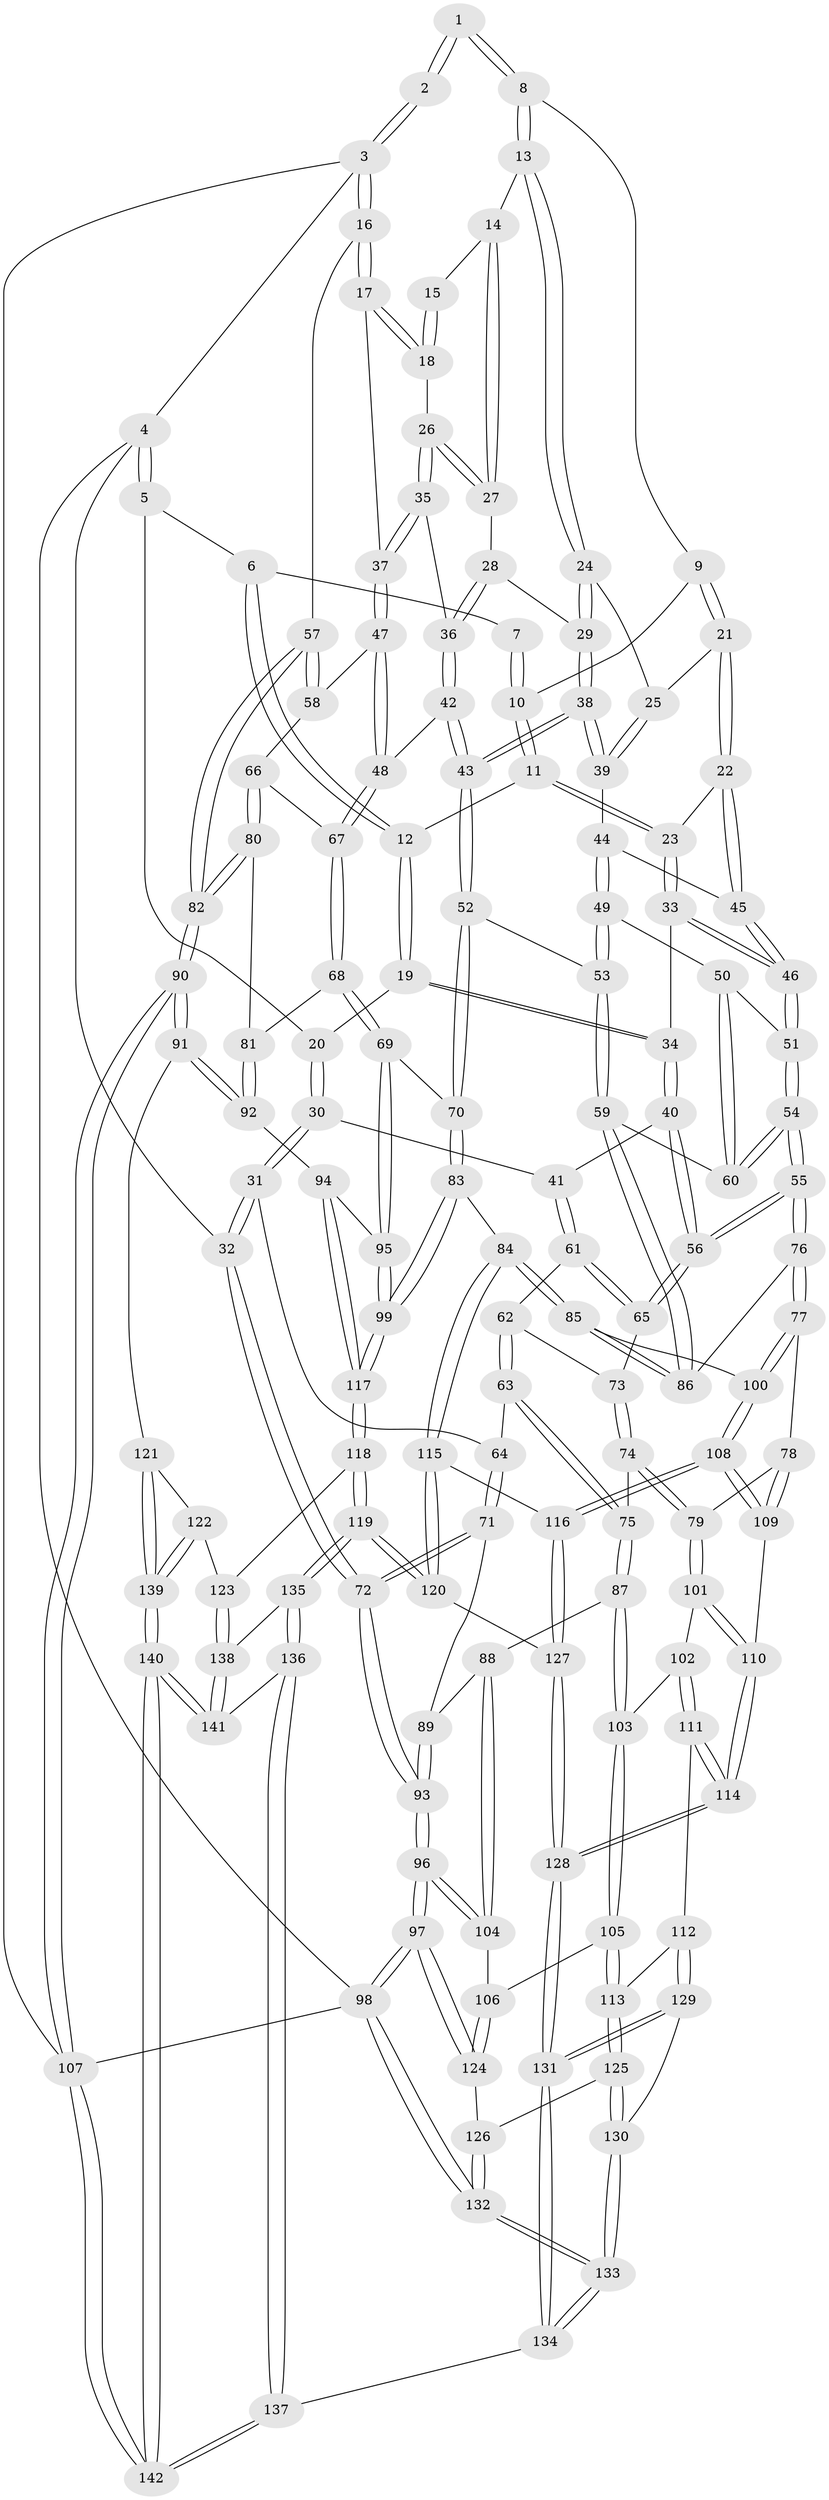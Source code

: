 // coarse degree distribution, {3: 0.09859154929577464, 4: 0.38028169014084506, 6: 0.08450704225352113, 5: 0.323943661971831, 7: 0.07042253521126761, 9: 0.014084507042253521, 2: 0.028169014084507043}
// Generated by graph-tools (version 1.1) at 2025/07/03/04/25 22:07:08]
// undirected, 142 vertices, 352 edges
graph export_dot {
graph [start="1"]
  node [color=gray90,style=filled];
  1 [pos="+0.5938907695579403+0"];
  2 [pos="+1+0"];
  3 [pos="+1+0"];
  4 [pos="+0+0"];
  5 [pos="+0.10411379398175533+0"];
  6 [pos="+0.32024609388061254+0"];
  7 [pos="+0.5399412257150704+0"];
  8 [pos="+0.6438248825104793+0.014717505854691412"];
  9 [pos="+0.5751643562580973+0.12254028260902011"];
  10 [pos="+0.5002767641145671+0.11703556574233047"];
  11 [pos="+0.4407834437844722+0.1427368127884069"];
  12 [pos="+0.4030281944738242+0.11574066486073763"];
  13 [pos="+0.7148467136071425+0.09690372311855301"];
  14 [pos="+0.8166872902115491+0.1030644413175279"];
  15 [pos="+0.9949028659842846+0"];
  16 [pos="+1+0.2473569519652214"];
  17 [pos="+1+0.23372506572412222"];
  18 [pos="+0.9417843855844826+0.14479293370659355"];
  19 [pos="+0.3381680229486904+0.18211313406716736"];
  20 [pos="+0.17797442150052642+0.06253336527292298"];
  21 [pos="+0.5741226552691276+0.20354143717092918"];
  22 [pos="+0.5698829115159502+0.20991195390054332"];
  23 [pos="+0.46865663972044325+0.20565098399295634"];
  24 [pos="+0.7146777467654682+0.09787532458347147"];
  25 [pos="+0.6523104443499658+0.1927452295405874"];
  26 [pos="+0.8618120223686769+0.16513886964347002"];
  27 [pos="+0.8349110123623875+0.13721192505744068"];
  28 [pos="+0.7823791628100294+0.1998169988390335"];
  29 [pos="+0.7433134496293605+0.22402711397137307"];
  30 [pos="+0.1787463283964677+0.2620473476480935"];
  31 [pos="+0.03850985059359381+0.3091929801897931"];
  32 [pos="+0+0.25929518065988283"];
  33 [pos="+0.4364460766685134+0.27238845964813074"];
  34 [pos="+0.3223657451711053+0.24084737219183677"];
  35 [pos="+0.8653234780844697+0.20577968745170125"];
  36 [pos="+0.8520676504437309+0.24017684355319593"];
  37 [pos="+1+0.24388439243229026"];
  38 [pos="+0.7331745267458167+0.2739763161174659"];
  39 [pos="+0.6940959607173494+0.2490475761437318"];
  40 [pos="+0.27630945239937765+0.27242005699401045"];
  41 [pos="+0.2021152222866529+0.27522359062718715"];
  42 [pos="+0.8320446326201376+0.31953149434400385"];
  43 [pos="+0.7553300532095245+0.33319827134441826"];
  44 [pos="+0.5813237476373467+0.261439333692845"];
  45 [pos="+0.5800851103349386+0.25879507405330443"];
  46 [pos="+0.44494093503648724+0.2994589810856682"];
  47 [pos="+0.8802236269988226+0.3392845060338351"];
  48 [pos="+0.8797538637478749+0.33941144848878574"];
  49 [pos="+0.5905083324213258+0.3212329355486588"];
  50 [pos="+0.5802346943579452+0.32577085866397093"];
  51 [pos="+0.4519337126162072+0.366697177086894"];
  52 [pos="+0.7098815388472804+0.3884646337195357"];
  53 [pos="+0.6882410387157557+0.388531380765984"];
  54 [pos="+0.4326248053736351+0.4121215865659813"];
  55 [pos="+0.4184450596303651+0.4260054984827869"];
  56 [pos="+0.37748184752803005+0.4100878024476343"];
  57 [pos="+1+0.37709375269061646"];
  58 [pos="+0.9717286074492724+0.37247889536007833"];
  59 [pos="+0.6001112456676662+0.45256626733778316"];
  60 [pos="+0.5441957199113097+0.4329262482686074"];
  61 [pos="+0.21710578089280505+0.3721072615505459"];
  62 [pos="+0.19736097265040833+0.4238252602974958"];
  63 [pos="+0.17229962541704888+0.4684141435585603"];
  64 [pos="+0.0596884072525447+0.35300094708669144"];
  65 [pos="+0.30899193361197447+0.4218427159010239"];
  66 [pos="+0.958678636651443+0.4495107423737346"];
  67 [pos="+0.8945396353045446+0.41574743509513895"];
  68 [pos="+0.8491711137842208+0.5037922957758331"];
  69 [pos="+0.8390160538949095+0.5100163568791475"];
  70 [pos="+0.7409814252166951+0.4647500172356181"];
  71 [pos="+0.06482672112814555+0.5023625570253488"];
  72 [pos="+0+0.35387859433909846"];
  73 [pos="+0.28605545015109407+0.4444805170836431"];
  74 [pos="+0.23377872673001343+0.524909926283709"];
  75 [pos="+0.17330839124419536+0.5087396871853488"];
  76 [pos="+0.41844322634878045+0.4277242526701551"];
  77 [pos="+0.40454731559328094+0.5168647312081093"];
  78 [pos="+0.3689854126730912+0.5543335525712971"];
  79 [pos="+0.29627554463642924+0.573305446975055"];
  80 [pos="+0.9899181354737456+0.478821545825757"];
  81 [pos="+0.9438858492202581+0.5141012997823317"];
  82 [pos="+1+0.47658897372886017"];
  83 [pos="+0.6724264775425556+0.618479924520197"];
  84 [pos="+0.5963390762688819+0.610025260850129"];
  85 [pos="+0.5861685362236991+0.6000428308768541"];
  86 [pos="+0.582307602736107+0.532214909783483"];
  87 [pos="+0.12931685560454573+0.540337081718149"];
  88 [pos="+0.10234480107495632+0.5372125701435229"];
  89 [pos="+0.06660854016024387+0.5051901131136914"];
  90 [pos="+1+0.8031052345733913"];
  91 [pos="+1+0.7864047133424661"];
  92 [pos="+0.9472473599823552+0.6520437560697621"];
  93 [pos="+0+0.597320289530471"];
  94 [pos="+0.8842726268951521+0.6330021858705412"];
  95 [pos="+0.8405708828353188+0.5321071258302557"];
  96 [pos="+0+0.6151266451677257"];
  97 [pos="+0+0.7813041556325238"];
  98 [pos="+0+1"];
  99 [pos="+0.7091043673162425+0.6521176667930001"];
  100 [pos="+0.5225862647557472+0.5905766447957407"];
  101 [pos="+0.2886140436058132+0.5945999356294008"];
  102 [pos="+0.1987664614343524+0.6374485943302779"];
  103 [pos="+0.13933722244927227+0.6052913492193072"];
  104 [pos="+0+0.6270534541307894"];
  105 [pos="+0.1074366906113306+0.6835110102391203"];
  106 [pos="+0.06738539437125045+0.6912830261179924"];
  107 [pos="+1+1"];
  108 [pos="+0.41781101797106474+0.6895127916580936"];
  109 [pos="+0.41616650874306965+0.6875126678118698"];
  110 [pos="+0.2891021804278741+0.6728110210091501"];
  111 [pos="+0.20949377009355769+0.7067053713679623"];
  112 [pos="+0.19006510271247457+0.7170707153136737"];
  113 [pos="+0.14442613498938597+0.7138486405463127"];
  114 [pos="+0.2720818767651736+0.7094873047317826"];
  115 [pos="+0.5717729954172537+0.6630108721014643"];
  116 [pos="+0.41995938157620394+0.6972360448594418"];
  117 [pos="+0.7411250646859787+0.6976545109391247"];
  118 [pos="+0.7428530402348352+0.7452667116882743"];
  119 [pos="+0.5988109769560966+0.8285045636171008"];
  120 [pos="+0.5432248364729158+0.7918219443466724"];
  121 [pos="+0.980781472182831+0.825800011540568"];
  122 [pos="+0.8072837663613742+0.8154660231189913"];
  123 [pos="+0.8053636769658772+0.8149181762863175"];
  124 [pos="+0.03834298989000283+0.7711637332578717"];
  125 [pos="+0.12069556310965718+0.8099348788833407"];
  126 [pos="+0.06965982119417996+0.8102898793184834"];
  127 [pos="+0.4252999073189479+0.8002306792487953"];
  128 [pos="+0.3497465567689626+0.8696990843645819"];
  129 [pos="+0.2040869104370774+0.8322164171208559"];
  130 [pos="+0.1324063820007407+0.8176018849151427"];
  131 [pos="+0.32689808254914554+0.919878029368263"];
  132 [pos="+0+1"];
  133 [pos="+0.03368070841721145+1"];
  134 [pos="+0.31607759143421743+1"];
  135 [pos="+0.6021819690435095+0.8478716166709882"];
  136 [pos="+0.6044324716055388+0.9139798898824788"];
  137 [pos="+0.45502989846067693+1"];
  138 [pos="+0.7550303668603155+0.8872009993137614"];
  139 [pos="+0.8384849702745767+1"];
  140 [pos="+0.7995749826349562+1"];
  141 [pos="+0.7308927148206953+0.9475113604636499"];
  142 [pos="+0.8018860100289734+1"];
  1 -- 2;
  1 -- 2;
  1 -- 8;
  1 -- 8;
  2 -- 3;
  2 -- 3;
  3 -- 4;
  3 -- 16;
  3 -- 16;
  3 -- 107;
  4 -- 5;
  4 -- 5;
  4 -- 32;
  4 -- 98;
  5 -- 6;
  5 -- 20;
  6 -- 7;
  6 -- 12;
  6 -- 12;
  7 -- 10;
  7 -- 10;
  8 -- 9;
  8 -- 13;
  8 -- 13;
  9 -- 10;
  9 -- 21;
  9 -- 21;
  10 -- 11;
  10 -- 11;
  11 -- 12;
  11 -- 23;
  11 -- 23;
  12 -- 19;
  12 -- 19;
  13 -- 14;
  13 -- 24;
  13 -- 24;
  14 -- 15;
  14 -- 27;
  14 -- 27;
  15 -- 18;
  15 -- 18;
  16 -- 17;
  16 -- 17;
  16 -- 57;
  17 -- 18;
  17 -- 18;
  17 -- 37;
  18 -- 26;
  19 -- 20;
  19 -- 34;
  19 -- 34;
  20 -- 30;
  20 -- 30;
  21 -- 22;
  21 -- 22;
  21 -- 25;
  22 -- 23;
  22 -- 45;
  22 -- 45;
  23 -- 33;
  23 -- 33;
  24 -- 25;
  24 -- 29;
  24 -- 29;
  25 -- 39;
  25 -- 39;
  26 -- 27;
  26 -- 27;
  26 -- 35;
  26 -- 35;
  27 -- 28;
  28 -- 29;
  28 -- 36;
  28 -- 36;
  29 -- 38;
  29 -- 38;
  30 -- 31;
  30 -- 31;
  30 -- 41;
  31 -- 32;
  31 -- 32;
  31 -- 64;
  32 -- 72;
  32 -- 72;
  33 -- 34;
  33 -- 46;
  33 -- 46;
  34 -- 40;
  34 -- 40;
  35 -- 36;
  35 -- 37;
  35 -- 37;
  36 -- 42;
  36 -- 42;
  37 -- 47;
  37 -- 47;
  38 -- 39;
  38 -- 39;
  38 -- 43;
  38 -- 43;
  39 -- 44;
  40 -- 41;
  40 -- 56;
  40 -- 56;
  41 -- 61;
  41 -- 61;
  42 -- 43;
  42 -- 43;
  42 -- 48;
  43 -- 52;
  43 -- 52;
  44 -- 45;
  44 -- 49;
  44 -- 49;
  45 -- 46;
  45 -- 46;
  46 -- 51;
  46 -- 51;
  47 -- 48;
  47 -- 48;
  47 -- 58;
  48 -- 67;
  48 -- 67;
  49 -- 50;
  49 -- 53;
  49 -- 53;
  50 -- 51;
  50 -- 60;
  50 -- 60;
  51 -- 54;
  51 -- 54;
  52 -- 53;
  52 -- 70;
  52 -- 70;
  53 -- 59;
  53 -- 59;
  54 -- 55;
  54 -- 55;
  54 -- 60;
  54 -- 60;
  55 -- 56;
  55 -- 56;
  55 -- 76;
  55 -- 76;
  56 -- 65;
  56 -- 65;
  57 -- 58;
  57 -- 58;
  57 -- 82;
  57 -- 82;
  58 -- 66;
  59 -- 60;
  59 -- 86;
  59 -- 86;
  61 -- 62;
  61 -- 65;
  61 -- 65;
  62 -- 63;
  62 -- 63;
  62 -- 73;
  63 -- 64;
  63 -- 75;
  63 -- 75;
  64 -- 71;
  64 -- 71;
  65 -- 73;
  66 -- 67;
  66 -- 80;
  66 -- 80;
  67 -- 68;
  67 -- 68;
  68 -- 69;
  68 -- 69;
  68 -- 81;
  69 -- 70;
  69 -- 95;
  69 -- 95;
  70 -- 83;
  70 -- 83;
  71 -- 72;
  71 -- 72;
  71 -- 89;
  72 -- 93;
  72 -- 93;
  73 -- 74;
  73 -- 74;
  74 -- 75;
  74 -- 79;
  74 -- 79;
  75 -- 87;
  75 -- 87;
  76 -- 77;
  76 -- 77;
  76 -- 86;
  77 -- 78;
  77 -- 100;
  77 -- 100;
  78 -- 79;
  78 -- 109;
  78 -- 109;
  79 -- 101;
  79 -- 101;
  80 -- 81;
  80 -- 82;
  80 -- 82;
  81 -- 92;
  81 -- 92;
  82 -- 90;
  82 -- 90;
  83 -- 84;
  83 -- 99;
  83 -- 99;
  84 -- 85;
  84 -- 85;
  84 -- 115;
  84 -- 115;
  85 -- 86;
  85 -- 86;
  85 -- 100;
  87 -- 88;
  87 -- 103;
  87 -- 103;
  88 -- 89;
  88 -- 104;
  88 -- 104;
  89 -- 93;
  89 -- 93;
  90 -- 91;
  90 -- 91;
  90 -- 107;
  90 -- 107;
  91 -- 92;
  91 -- 92;
  91 -- 121;
  92 -- 94;
  93 -- 96;
  93 -- 96;
  94 -- 95;
  94 -- 117;
  94 -- 117;
  95 -- 99;
  95 -- 99;
  96 -- 97;
  96 -- 97;
  96 -- 104;
  96 -- 104;
  97 -- 98;
  97 -- 98;
  97 -- 124;
  97 -- 124;
  98 -- 132;
  98 -- 132;
  98 -- 107;
  99 -- 117;
  99 -- 117;
  100 -- 108;
  100 -- 108;
  101 -- 102;
  101 -- 110;
  101 -- 110;
  102 -- 103;
  102 -- 111;
  102 -- 111;
  103 -- 105;
  103 -- 105;
  104 -- 106;
  105 -- 106;
  105 -- 113;
  105 -- 113;
  106 -- 124;
  106 -- 124;
  107 -- 142;
  107 -- 142;
  108 -- 109;
  108 -- 109;
  108 -- 116;
  108 -- 116;
  109 -- 110;
  110 -- 114;
  110 -- 114;
  111 -- 112;
  111 -- 114;
  111 -- 114;
  112 -- 113;
  112 -- 129;
  112 -- 129;
  113 -- 125;
  113 -- 125;
  114 -- 128;
  114 -- 128;
  115 -- 116;
  115 -- 120;
  115 -- 120;
  116 -- 127;
  116 -- 127;
  117 -- 118;
  117 -- 118;
  118 -- 119;
  118 -- 119;
  118 -- 123;
  119 -- 120;
  119 -- 120;
  119 -- 135;
  119 -- 135;
  120 -- 127;
  121 -- 122;
  121 -- 139;
  121 -- 139;
  122 -- 123;
  122 -- 139;
  122 -- 139;
  123 -- 138;
  123 -- 138;
  124 -- 126;
  125 -- 126;
  125 -- 130;
  125 -- 130;
  126 -- 132;
  126 -- 132;
  127 -- 128;
  127 -- 128;
  128 -- 131;
  128 -- 131;
  129 -- 130;
  129 -- 131;
  129 -- 131;
  130 -- 133;
  130 -- 133;
  131 -- 134;
  131 -- 134;
  132 -- 133;
  132 -- 133;
  133 -- 134;
  133 -- 134;
  134 -- 137;
  135 -- 136;
  135 -- 136;
  135 -- 138;
  136 -- 137;
  136 -- 137;
  136 -- 141;
  137 -- 142;
  137 -- 142;
  138 -- 141;
  138 -- 141;
  139 -- 140;
  139 -- 140;
  140 -- 141;
  140 -- 141;
  140 -- 142;
  140 -- 142;
}
